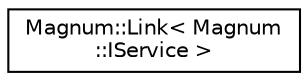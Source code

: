 digraph "圖形化之類別階層"
{
  edge [fontname="Helvetica",fontsize="10",labelfontname="Helvetica",labelfontsize="10"];
  node [fontname="Helvetica",fontsize="10",shape=record];
  rankdir="LR";
  Node1 [label="Magnum::Link\< Magnum\l::IService \>",height=0.2,width=0.4,color="black", fillcolor="white", style="filled",URL="$class_magnum_1_1_link.html"];
}
